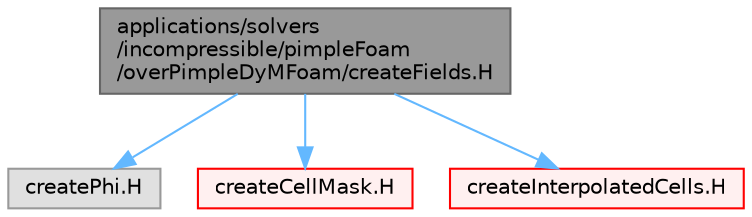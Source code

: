 digraph "applications/solvers/incompressible/pimpleFoam/overPimpleDyMFoam/createFields.H"
{
 // LATEX_PDF_SIZE
  bgcolor="transparent";
  edge [fontname=Helvetica,fontsize=10,labelfontname=Helvetica,labelfontsize=10];
  node [fontname=Helvetica,fontsize=10,shape=box,height=0.2,width=0.4];
  Node1 [id="Node000001",label="applications/solvers\l/incompressible/pimpleFoam\l/overPimpleDyMFoam/createFields.H",height=0.2,width=0.4,color="gray40", fillcolor="grey60", style="filled", fontcolor="black",tooltip=" "];
  Node1 -> Node2 [id="edge1_Node000001_Node000002",color="steelblue1",style="solid",tooltip=" "];
  Node2 [id="Node000002",label="createPhi.H",height=0.2,width=0.4,color="grey60", fillcolor="#E0E0E0", style="filled",tooltip=" "];
  Node1 -> Node3 [id="edge2_Node000001_Node000003",color="steelblue1",style="solid",tooltip=" "];
  Node3 [id="Node000003",label="createCellMask.H",height=0.2,width=0.4,color="red", fillcolor="#FFF0F0", style="filled",URL="$createCellMask_8H.html",tooltip="Creates mask for blocked out cells."];
  Node1 -> Node5 [id="edge3_Node000001_Node000005",color="steelblue1",style="solid",tooltip=" "];
  Node5 [id="Node000005",label="createInterpolatedCells.H",height=0.2,width=0.4,color="red", fillcolor="#FFF0F0", style="filled",URL="$createInterpolatedCells_8H.html",tooltip="Creates mask for interpolated cells."];
}
